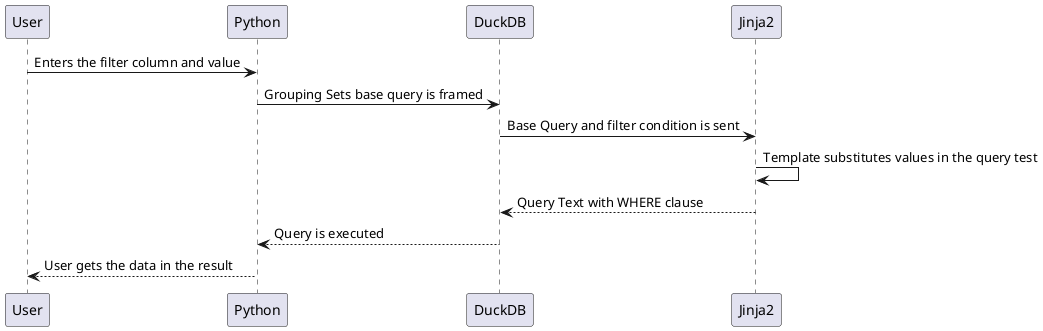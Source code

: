 @startuml duckdb_grouping

User -> Python: Enters the filter column and value

Python -> DuckDB: Grouping Sets base query is framed 

DuckDB -> Jinja2: Base Query and filter condition is sent

Jinja2 -> Jinja2: Template substitutes values in the query test

DuckDB <-- Jinja2: Query Text with WHERE clause

Python <-- DuckDB: Query is executed

User <-- Python: User gets the data in the result

@enduml

